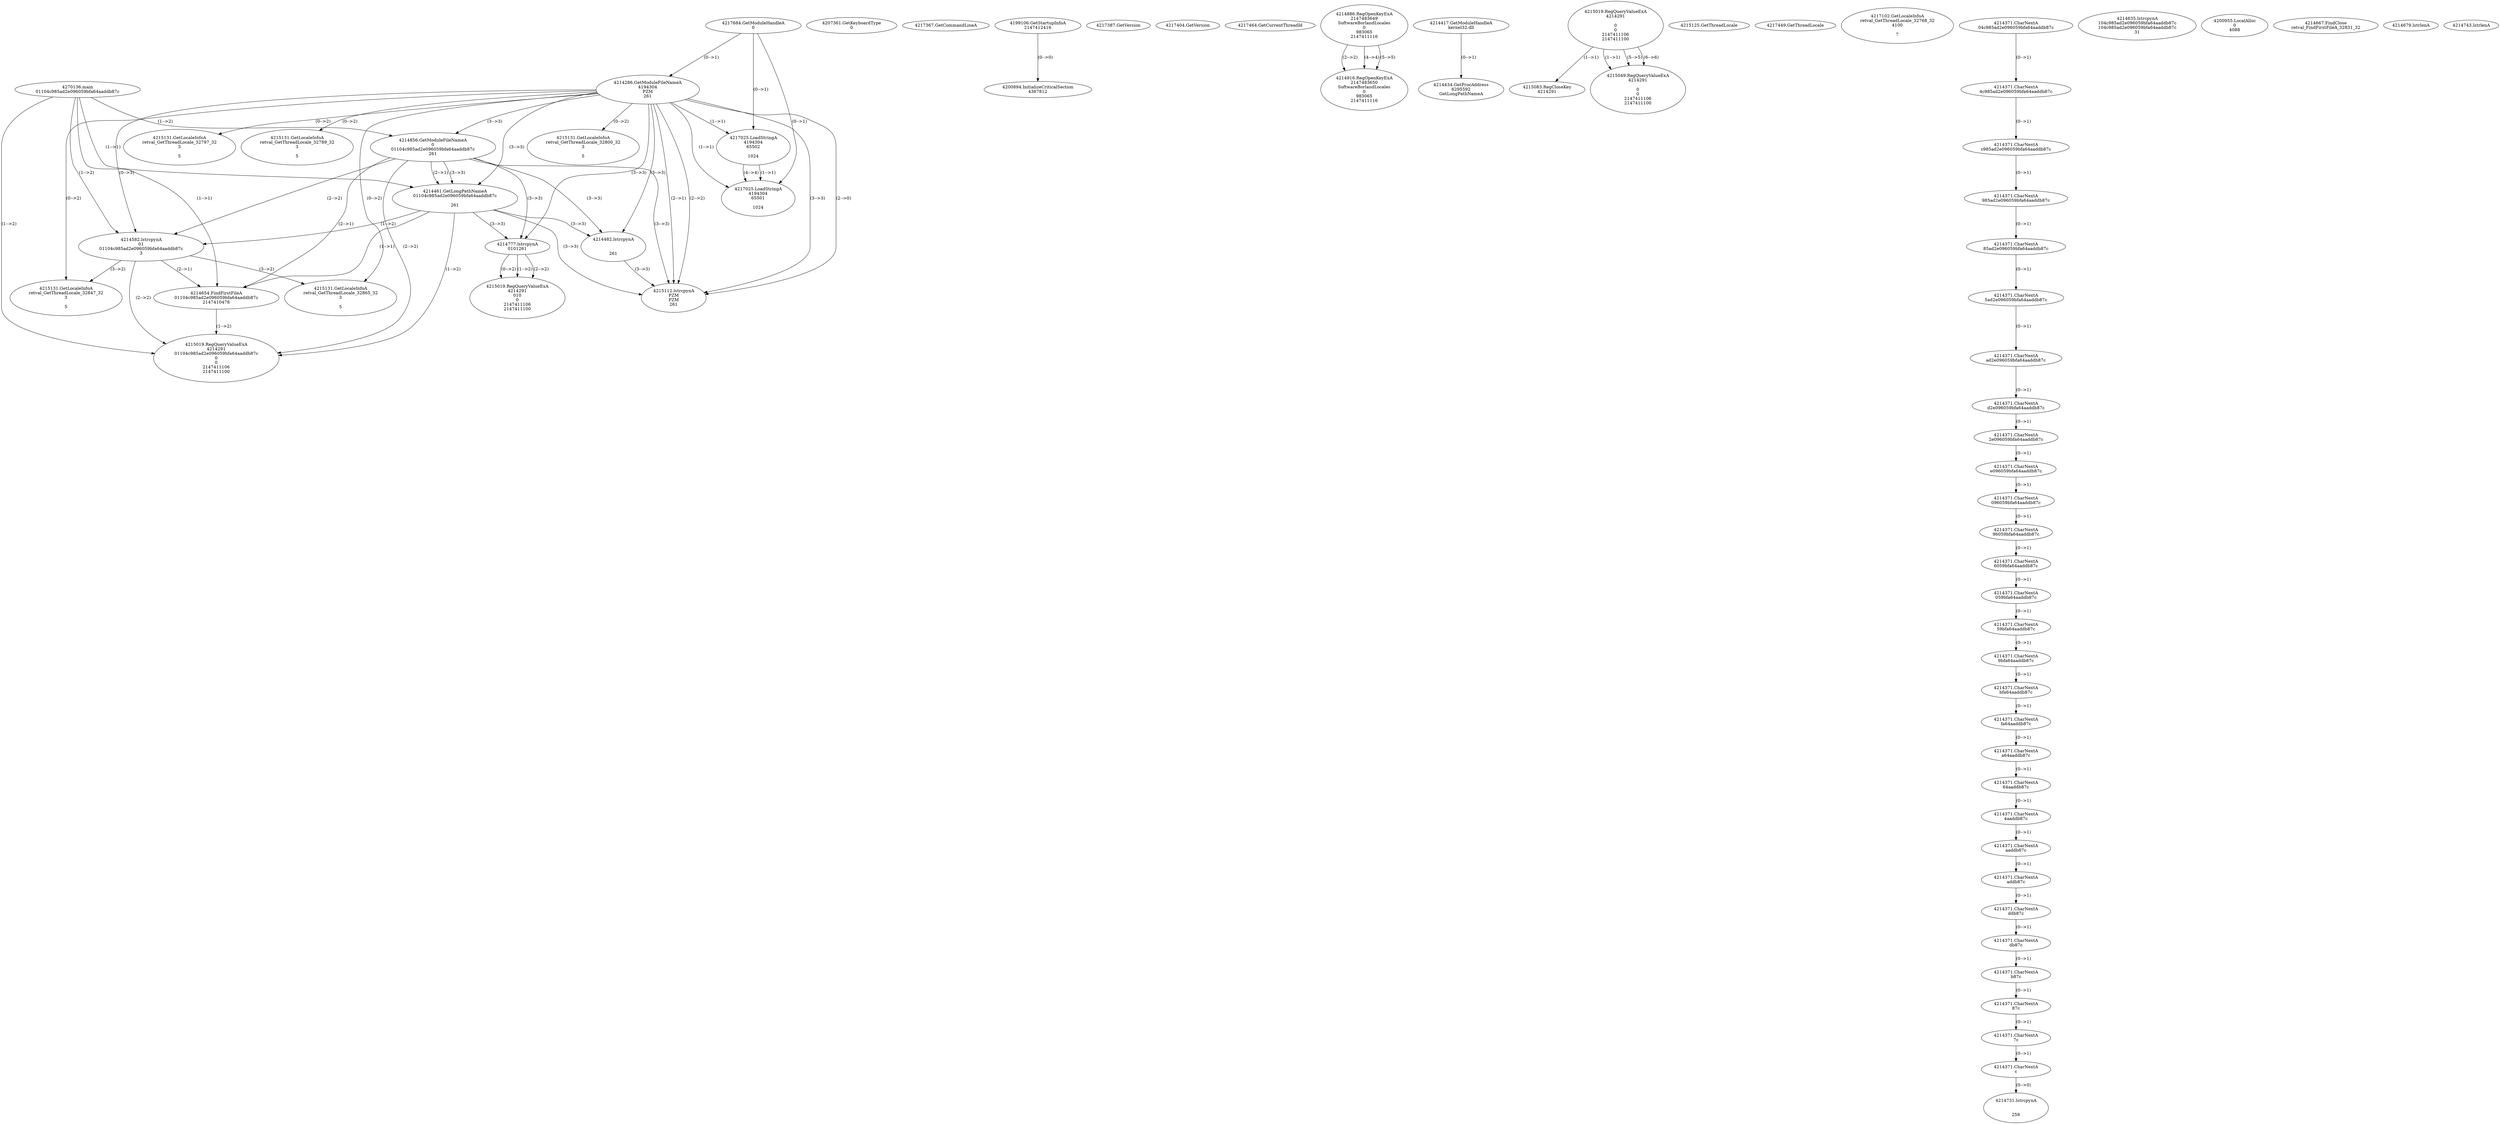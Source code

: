 // Global SCDG with merge call
digraph {
	0 [label="4270136.main
01104c985ad2e096059bfa64aaddb87c"]
	1 [label="4217684.GetModuleHandleA
0"]
	2 [label="4207361.GetKeyboardType
0"]
	3 [label="4217367.GetCommandLineA
"]
	4 [label="4199106.GetStartupInfoA
2147412416"]
	5 [label="4217387.GetVersion
"]
	6 [label="4217404.GetVersion
"]
	7 [label="4217464.GetCurrentThreadId
"]
	8 [label="4214286.GetModuleFileNameA
4194304
PZM
261"]
	1 -> 8 [label="(0-->1)"]
	9 [label="4214856.GetModuleFileNameA
0
01104c985ad2e096059bfa64aaddb87c
261"]
	0 -> 9 [label="(1-->2)"]
	8 -> 9 [label="(3-->3)"]
	10 [label="4214886.RegOpenKeyExA
2147483649
Software\Borland\Locales
0
983065
2147411116"]
	11 [label="4214417.GetModuleHandleA
kernel32.dll"]
	12 [label="4214434.GetProcAddress
6295592
GetLongPathNameA"]
	11 -> 12 [label="(0-->1)"]
	13 [label="4214461.GetLongPathNameA
01104c985ad2e096059bfa64aaddb87c

261"]
	0 -> 13 [label="(1-->1)"]
	9 -> 13 [label="(2-->1)"]
	8 -> 13 [label="(3-->3)"]
	9 -> 13 [label="(3-->3)"]
	14 [label="4214482.lstrcpynA


261"]
	8 -> 14 [label="(3-->3)"]
	9 -> 14 [label="(3-->3)"]
	13 -> 14 [label="(3-->3)"]
	15 [label="4215019.RegQueryValueExA
4214291

0
0
2147411106
2147411100"]
	16 [label="4215083.RegCloseKey
4214291"]
	15 -> 16 [label="(1-->1)"]
	17 [label="4215112.lstrcpynA
PZM
PZM
261"]
	8 -> 17 [label="(2-->1)"]
	8 -> 17 [label="(2-->2)"]
	8 -> 17 [label="(3-->3)"]
	9 -> 17 [label="(3-->3)"]
	13 -> 17 [label="(3-->3)"]
	14 -> 17 [label="(3-->3)"]
	8 -> 17 [label="(2-->0)"]
	18 [label="4215125.GetThreadLocale
"]
	19 [label="4215131.GetLocaleInfoA
retval_GetThreadLocale_32797_32
3

5"]
	8 -> 19 [label="(0-->2)"]
	20 [label="4217025.LoadStringA
4194304
65502

1024"]
	1 -> 20 [label="(0-->1)"]
	8 -> 20 [label="(1-->1)"]
	21 [label="4215049.RegQueryValueExA
4214291

0
0
2147411106
2147411100"]
	15 -> 21 [label="(1-->1)"]
	15 -> 21 [label="(5-->5)"]
	15 -> 21 [label="(6-->6)"]
	22 [label="4215131.GetLocaleInfoA
retval_GetThreadLocale_32789_32
3

5"]
	8 -> 22 [label="(0-->2)"]
	23 [label="4217025.LoadStringA
4194304
65501

1024"]
	1 -> 23 [label="(0-->1)"]
	8 -> 23 [label="(1-->1)"]
	20 -> 23 [label="(1-->1)"]
	20 -> 23 [label="(4-->4)"]
	24 [label="4217449.GetThreadLocale
"]
	25 [label="4217102.GetLocaleInfoA
retval_GetThreadLocale_32768_32
4100

7"]
	26 [label="4214582.lstrcpynA
01
01104c985ad2e096059bfa64aaddb87c
3"]
	0 -> 26 [label="(1-->2)"]
	9 -> 26 [label="(2-->2)"]
	13 -> 26 [label="(1-->2)"]
	8 -> 26 [label="(0-->3)"]
	27 [label="4214371.CharNextA
04c985ad2e096059bfa64aaddb87c"]
	28 [label="4214371.CharNextA
4c985ad2e096059bfa64aaddb87c"]
	27 -> 28 [label="(0-->1)"]
	29 [label="4214371.CharNextA
c985ad2e096059bfa64aaddb87c"]
	28 -> 29 [label="(0-->1)"]
	30 [label="4214371.CharNextA
985ad2e096059bfa64aaddb87c"]
	29 -> 30 [label="(0-->1)"]
	31 [label="4214371.CharNextA
85ad2e096059bfa64aaddb87c"]
	30 -> 31 [label="(0-->1)"]
	32 [label="4214371.CharNextA
5ad2e096059bfa64aaddb87c"]
	31 -> 32 [label="(0-->1)"]
	33 [label="4214371.CharNextA
ad2e096059bfa64aaddb87c"]
	32 -> 33 [label="(0-->1)"]
	34 [label="4214371.CharNextA
d2e096059bfa64aaddb87c"]
	33 -> 34 [label="(0-->1)"]
	35 [label="4214371.CharNextA
2e096059bfa64aaddb87c"]
	34 -> 35 [label="(0-->1)"]
	36 [label="4214371.CharNextA
e096059bfa64aaddb87c"]
	35 -> 36 [label="(0-->1)"]
	37 [label="4214371.CharNextA
096059bfa64aaddb87c"]
	36 -> 37 [label="(0-->1)"]
	38 [label="4214371.CharNextA
96059bfa64aaddb87c"]
	37 -> 38 [label="(0-->1)"]
	39 [label="4214371.CharNextA
6059bfa64aaddb87c"]
	38 -> 39 [label="(0-->1)"]
	40 [label="4214371.CharNextA
059bfa64aaddb87c"]
	39 -> 40 [label="(0-->1)"]
	41 [label="4214371.CharNextA
59bfa64aaddb87c"]
	40 -> 41 [label="(0-->1)"]
	42 [label="4214371.CharNextA
9bfa64aaddb87c"]
	41 -> 42 [label="(0-->1)"]
	43 [label="4214371.CharNextA
bfa64aaddb87c"]
	42 -> 43 [label="(0-->1)"]
	44 [label="4214371.CharNextA
fa64aaddb87c"]
	43 -> 44 [label="(0-->1)"]
	45 [label="4214371.CharNextA
a64aaddb87c"]
	44 -> 45 [label="(0-->1)"]
	46 [label="4214371.CharNextA
64aaddb87c"]
	45 -> 46 [label="(0-->1)"]
	47 [label="4214371.CharNextA
4aaddb87c"]
	46 -> 47 [label="(0-->1)"]
	48 [label="4214371.CharNextA
aaddb87c"]
	47 -> 48 [label="(0-->1)"]
	49 [label="4214371.CharNextA
addb87c"]
	48 -> 49 [label="(0-->1)"]
	50 [label="4214371.CharNextA
ddb87c"]
	49 -> 50 [label="(0-->1)"]
	51 [label="4214371.CharNextA
db87c"]
	50 -> 51 [label="(0-->1)"]
	52 [label="4214371.CharNextA
b87c"]
	51 -> 52 [label="(0-->1)"]
	53 [label="4214371.CharNextA
87c"]
	52 -> 53 [label="(0-->1)"]
	54 [label="4214371.CharNextA
7c"]
	53 -> 54 [label="(0-->1)"]
	55 [label="4214371.CharNextA
c"]
	54 -> 55 [label="(0-->1)"]
	56 [label="4214635.lstrcpynA
104c985ad2e096059bfa64aaddb87c
104c985ad2e096059bfa64aaddb87c
31"]
	57 [label="4214654.FindFirstFileA
01104c985ad2e096059bfa64aaddb87c
2147410478"]
	0 -> 57 [label="(1-->1)"]
	9 -> 57 [label="(2-->1)"]
	13 -> 57 [label="(1-->1)"]
	26 -> 57 [label="(2-->1)"]
	58 [label="4215019.RegQueryValueExA
4214291
01104c985ad2e096059bfa64aaddb87c
0
0
2147411106
2147411100"]
	0 -> 58 [label="(1-->2)"]
	9 -> 58 [label="(2-->2)"]
	13 -> 58 [label="(1-->2)"]
	26 -> 58 [label="(2-->2)"]
	57 -> 58 [label="(1-->2)"]
	59 [label="4215131.GetLocaleInfoA
retval_GetThreadLocale_32847_32
3

5"]
	8 -> 59 [label="(0-->2)"]
	26 -> 59 [label="(3-->2)"]
	60 [label="4200894.InitializeCriticalSection
4367812"]
	4 -> 60 [label="(0-->0)"]
	61 [label="4200955.LocalAlloc
0
4088"]
	62 [label="4214916.RegOpenKeyExA
2147483650
Software\Borland\Locales
0
983065
2147411116"]
	10 -> 62 [label="(2-->2)"]
	10 -> 62 [label="(4-->4)"]
	10 -> 62 [label="(5-->5)"]
	63 [label="4215131.GetLocaleInfoA
retval_GetThreadLocale_32800_32
3

5"]
	8 -> 63 [label="(0-->2)"]
	64 [label="4214667.FindClose
retval_FindFirstFileA_32831_32"]
	65 [label="4214679.lstrlenA
"]
	66 [label="4214731.lstrcpynA


258"]
	55 -> 66 [label="(0-->0)"]
	67 [label="4214743.lstrlenA
"]
	68 [label="4214777.lstrcpynA
01\
01\
261"]
	8 -> 68 [label="(3-->3)"]
	9 -> 68 [label="(3-->3)"]
	13 -> 68 [label="(3-->3)"]
	69 [label="4215019.RegQueryValueExA
4214291
01\
0
0
2147411106
2147411100"]
	68 -> 69 [label="(1-->2)"]
	68 -> 69 [label="(2-->2)"]
	68 -> 69 [label="(0-->2)"]
	70 [label="4215131.GetLocaleInfoA
retval_GetThreadLocale_32865_32
3

5"]
	8 -> 70 [label="(0-->2)"]
	26 -> 70 [label="(3-->2)"]
}
